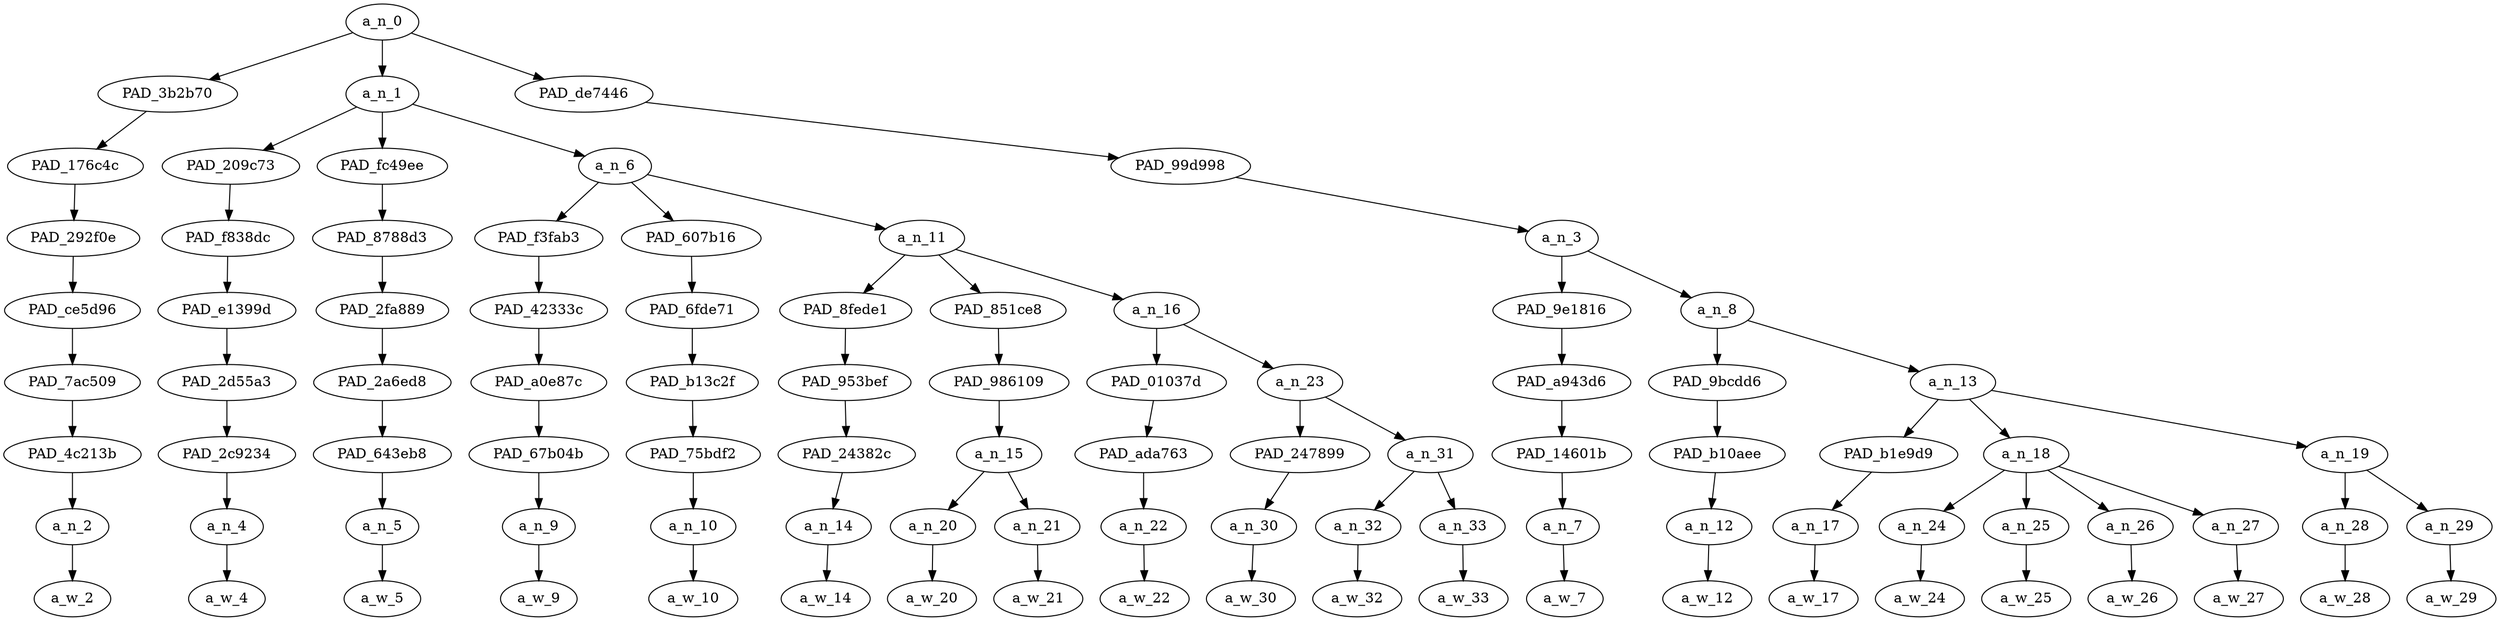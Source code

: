 strict digraph "" {
	a_n_0	[div_dir=1,
		index=0,
		level=8,
		pos="8.649691358024691,8!",
		text_span="[0, 1, 2, 3, 4, 5, 6, 7, 8, 9, 10, 11, 12, 13, 14, 15, 16, 17, 18, 19, 20]",
		value=1.00000001];
	PAD_3b2b70	[div_dir=1,
		index=1,
		level=7,
		pos="11.0,7!",
		text_span="[11]",
		value=0.02709874];
	a_n_0 -> PAD_3b2b70;
	a_n_1	[div_dir=1,
		index=0,
		level=7,
		pos="1.5324074074074077,7!",
		text_span="[0, 1, 2, 3, 4, 5, 6, 7, 8, 9, 10]",
		value=0.54084050];
	a_n_0 -> a_n_1;
	PAD_de7446	[div_dir=1,
		index=2,
		level=7,
		pos="13.416666666666668,7!",
		text_span="[12, 13, 14, 15, 16, 17, 18, 19, 20]",
		value=0.43087499];
	a_n_0 -> PAD_de7446;
	PAD_176c4c	[div_dir=1,
		index=3,
		level=6,
		pos="11.0,6!",
		text_span="[11]",
		value=0.02709874];
	PAD_3b2b70 -> PAD_176c4c;
	PAD_292f0e	[div_dir=1,
		index=5,
		level=5,
		pos="11.0,5!",
		text_span="[11]",
		value=0.02709874];
	PAD_176c4c -> PAD_292f0e;
	PAD_ce5d96	[div_dir=1,
		index=7,
		level=4,
		pos="11.0,4!",
		text_span="[11]",
		value=0.02709874];
	PAD_292f0e -> PAD_ce5d96;
	PAD_7ac509	[div_dir=1,
		index=8,
		level=3,
		pos="11.0,3!",
		text_span="[11]",
		value=0.02709874];
	PAD_ce5d96 -> PAD_7ac509;
	PAD_4c213b	[div_dir=1,
		index=9,
		level=2,
		pos="11.0,2!",
		text_span="[11]",
		value=0.02709874];
	PAD_7ac509 -> PAD_4c213b;
	a_n_2	[div_dir=1,
		index=11,
		level=1,
		pos="11.0,1!",
		text_span="[11]",
		value=0.02709874];
	PAD_4c213b -> a_n_2;
	a_w_2	[div_dir=0,
		index=11,
		level=0,
		pos="11,0!",
		text_span="[11]",
		value=but];
	a_n_2 -> a_w_2;
	PAD_209c73	[div_dir=1,
		index=0,
		level=6,
		pos="0.0,6!",
		text_span="[0]",
		value=0.06010656];
	a_n_1 -> PAD_209c73;
	PAD_fc49ee	[div_dir=1,
		index=1,
		level=6,
		pos="1.0,6!",
		text_span="[1]",
		value=0.04012882];
	a_n_1 -> PAD_fc49ee;
	a_n_6	[div_dir=1,
		index=2,
		level=6,
		pos="3.5972222222222228,6!",
		text_span="[2, 3, 4, 5, 6, 7, 8, 9, 10]",
		value=0.43962473];
	a_n_1 -> a_n_6;
	PAD_f838dc	[div_dir=1,
		index=0,
		level=5,
		pos="0.0,5!",
		text_span="[0]",
		value=0.06010656];
	PAD_209c73 -> PAD_f838dc;
	PAD_e1399d	[div_dir=1,
		index=0,
		level=4,
		pos="0.0,4!",
		text_span="[0]",
		value=0.06010656];
	PAD_f838dc -> PAD_e1399d;
	PAD_2d55a3	[div_dir=1,
		index=0,
		level=3,
		pos="0.0,3!",
		text_span="[0]",
		value=0.06010656];
	PAD_e1399d -> PAD_2d55a3;
	PAD_2c9234	[div_dir=1,
		index=0,
		level=2,
		pos="0.0,2!",
		text_span="[0]",
		value=0.06010656];
	PAD_2d55a3 -> PAD_2c9234;
	a_n_4	[div_dir=1,
		index=0,
		level=1,
		pos="0.0,1!",
		text_span="[0]",
		value=0.06010656];
	PAD_2c9234 -> a_n_4;
	a_w_4	[div_dir=0,
		index=0,
		level=0,
		pos="0,0!",
		text_span="[0]",
		value=well];
	a_n_4 -> a_w_4;
	PAD_8788d3	[div_dir=1,
		index=1,
		level=5,
		pos="1.0,5!",
		text_span="[1]",
		value=0.04012882];
	PAD_fc49ee -> PAD_8788d3;
	PAD_2fa889	[div_dir=1,
		index=1,
		level=4,
		pos="1.0,4!",
		text_span="[1]",
		value=0.04012882];
	PAD_8788d3 -> PAD_2fa889;
	PAD_2a6ed8	[div_dir=1,
		index=1,
		level=3,
		pos="1.0,3!",
		text_span="[1]",
		value=0.04012882];
	PAD_2fa889 -> PAD_2a6ed8;
	PAD_643eb8	[div_dir=1,
		index=1,
		level=2,
		pos="1.0,2!",
		text_span="[1]",
		value=0.04012882];
	PAD_2a6ed8 -> PAD_643eb8;
	a_n_5	[div_dir=1,
		index=1,
		level=1,
		pos="1.0,1!",
		text_span="[1]",
		value=0.04012882];
	PAD_643eb8 -> a_n_5;
	a_w_5	[div_dir=0,
		index=1,
		level=0,
		pos="1,0!",
		text_span="[1]",
		value=ya];
	a_n_5 -> a_w_5;
	PAD_f3fab3	[div_dir=1,
		index=2,
		level=5,
		pos="2.0,5!",
		text_span="[2]",
		value=0.03634812];
	a_n_6 -> PAD_f3fab3;
	PAD_607b16	[div_dir=1,
		index=3,
		level=5,
		pos="3.0,5!",
		text_span="[3]",
		value=0.03295817];
	a_n_6 -> PAD_607b16;
	a_n_11	[div_dir=1,
		index=4,
		level=5,
		pos="5.791666666666667,5!",
		text_span="[4, 5, 6, 7, 8, 9, 10]",
		value=0.36942240];
	a_n_6 -> a_n_11;
	PAD_42333c	[div_dir=1,
		index=2,
		level=4,
		pos="2.0,4!",
		text_span="[2]",
		value=0.03634812];
	PAD_f3fab3 -> PAD_42333c;
	PAD_a0e87c	[div_dir=1,
		index=2,
		level=3,
		pos="2.0,3!",
		text_span="[2]",
		value=0.03634812];
	PAD_42333c -> PAD_a0e87c;
	PAD_67b04b	[div_dir=1,
		index=2,
		level=2,
		pos="2.0,2!",
		text_span="[2]",
		value=0.03634812];
	PAD_a0e87c -> PAD_67b04b;
	a_n_9	[div_dir=1,
		index=2,
		level=1,
		pos="2.0,1!",
		text_span="[2]",
		value=0.03634812];
	PAD_67b04b -> a_n_9;
	a_w_9	[div_dir=0,
		index=2,
		level=0,
		pos="2,0!",
		text_span="[2]",
		value=can];
	a_n_9 -> a_w_9;
	PAD_6fde71	[div_dir=1,
		index=3,
		level=4,
		pos="3.0,4!",
		text_span="[3]",
		value=0.03295817];
	PAD_607b16 -> PAD_6fde71;
	PAD_b13c2f	[div_dir=1,
		index=3,
		level=3,
		pos="3.0,3!",
		text_span="[3]",
		value=0.03295817];
	PAD_6fde71 -> PAD_b13c2f;
	PAD_75bdf2	[div_dir=1,
		index=3,
		level=2,
		pos="3.0,2!",
		text_span="[3]",
		value=0.03295817];
	PAD_b13c2f -> PAD_75bdf2;
	a_n_10	[div_dir=1,
		index=3,
		level=1,
		pos="3.0,1!",
		text_span="[3]",
		value=0.03295817];
	PAD_75bdf2 -> a_n_10;
	a_w_10	[div_dir=0,
		index=3,
		level=0,
		pos="3,0!",
		text_span="[3]",
		value=not];
	a_n_10 -> a_w_10;
	PAD_8fede1	[div_dir=1,
		index=4,
		level=4,
		pos="4.0,4!",
		text_span="[4]",
		value=0.03068250];
	a_n_11 -> PAD_8fede1;
	PAD_851ce8	[div_dir=1,
		index=5,
		level=4,
		pos="5.5,4!",
		text_span="[5, 6]",
		value=0.14817784];
	a_n_11 -> PAD_851ce8;
	a_n_16	[div_dir=1,
		index=6,
		level=4,
		pos="7.875,4!",
		text_span="[7, 8, 9, 10]",
		value=0.18963357];
	a_n_11 -> a_n_16;
	PAD_953bef	[div_dir=1,
		index=4,
		level=3,
		pos="4.0,3!",
		text_span="[4]",
		value=0.03068250];
	PAD_8fede1 -> PAD_953bef;
	PAD_24382c	[div_dir=1,
		index=4,
		level=2,
		pos="4.0,2!",
		text_span="[4]",
		value=0.03068250];
	PAD_953bef -> PAD_24382c;
	a_n_14	[div_dir=1,
		index=4,
		level=1,
		pos="4.0,1!",
		text_span="[4]",
		value=0.03068250];
	PAD_24382c -> a_n_14;
	a_w_14	[div_dir=0,
		index=4,
		level=0,
		pos="4,0!",
		text_span="[4]",
		value=take];
	a_n_14 -> a_w_14;
	PAD_986109	[div_dir=1,
		index=5,
		level=3,
		pos="5.5,3!",
		text_span="[5, 6]",
		value=0.14817784];
	PAD_851ce8 -> PAD_986109;
	a_n_15	[div_dir=1,
		index=5,
		level=2,
		pos="5.5,2!",
		text_span="[5, 6]",
		value=0.14817784];
	PAD_986109 -> a_n_15;
	a_n_20	[div_dir=1,
		index=5,
		level=1,
		pos="5.0,1!",
		text_span="[5]",
		value=0.03725737];
	a_n_15 -> a_n_20;
	a_n_21	[div_dir=1,
		index=6,
		level=1,
		pos="6.0,1!",
		text_span="[6]",
		value=0.11016317];
	a_n_15 -> a_n_21;
	a_w_20	[div_dir=0,
		index=5,
		level=0,
		pos="5,0!",
		text_span="[5]",
		value=the];
	a_n_20 -> a_w_20;
	a_w_21	[div_dir=0,
		index=6,
		level=0,
		pos="6,0!",
		text_span="[6]",
		value=nigger];
	a_n_21 -> a_w_21;
	PAD_01037d	[div_dir=1,
		index=6,
		level=3,
		pos="7.0,3!",
		text_span="[7]",
		value=0.03633941];
	a_n_16 -> PAD_01037d;
	a_n_23	[div_dir=1,
		index=7,
		level=3,
		pos="8.75,3!",
		text_span="[8, 9, 10]",
		value=0.15273034];
	a_n_16 -> a_n_23;
	PAD_ada763	[div_dir=1,
		index=6,
		level=2,
		pos="7.0,2!",
		text_span="[7]",
		value=0.03633941];
	PAD_01037d -> PAD_ada763;
	a_n_22	[div_dir=1,
		index=7,
		level=1,
		pos="7.0,1!",
		text_span="[7]",
		value=0.03633941];
	PAD_ada763 -> a_n_22;
	a_w_22	[div_dir=0,
		index=7,
		level=0,
		pos="7,0!",
		text_span="[7]",
		value=out];
	a_n_22 -> a_w_22;
	PAD_247899	[div_dir=1,
		index=7,
		level=2,
		pos="8.0,2!",
		text_span="[8]",
		value=0.02612785];
	a_n_23 -> PAD_247899;
	a_n_31	[div_dir=1,
		index=8,
		level=2,
		pos="9.5,2!",
		text_span="[9, 10]",
		value=0.12608832];
	a_n_23 -> a_n_31;
	a_n_30	[div_dir=1,
		index=8,
		level=1,
		pos="8.0,1!",
		text_span="[8]",
		value=0.02612785];
	PAD_247899 -> a_n_30;
	a_w_30	[div_dir=0,
		index=8,
		level=0,
		pos="8,0!",
		text_span="[8]",
		value=of];
	a_n_30 -> a_w_30;
	a_n_32	[div_dir=1,
		index=9,
		level=1,
		pos="9.0,1!",
		text_span="[9]",
		value=0.02849998];
	a_n_31 -> a_n_32;
	a_n_33	[div_dir=1,
		index=10,
		level=1,
		pos="10.0,1!",
		text_span="[10]",
		value=0.09707074];
	a_n_31 -> a_n_33;
	a_w_32	[div_dir=0,
		index=9,
		level=0,
		pos="9,0!",
		text_span="[9]",
		value=the1];
	a_n_32 -> a_w_32;
	a_w_33	[div_dir=0,
		index=10,
		level=0,
		pos="10,0!",
		text_span="[10]",
		value=nigger1];
	a_n_33 -> a_w_33;
	PAD_99d998	[div_dir=1,
		index=4,
		level=6,
		pos="13.416666666666668,6!",
		text_span="[12, 13, 14, 15, 16, 17, 18, 19, 20]",
		value=0.43087499];
	PAD_de7446 -> PAD_99d998;
	a_n_3	[div_dir=1,
		index=6,
		level=5,
		pos="13.416666666666668,5!",
		text_span="[12, 13, 14, 15, 16, 17, 18, 19, 20]",
		value=0.43087499];
	PAD_99d998 -> a_n_3;
	PAD_9e1816	[div_dir=1,
		index=8,
		level=4,
		pos="12.0,4!",
		text_span="[12]",
		value=0.03132946];
	a_n_3 -> PAD_9e1816;
	a_n_8	[div_dir=1,
		index=9,
		level=4,
		pos="14.833333333333334,4!",
		text_span="[13, 14, 15, 16, 17, 18, 19, 20]",
		value=0.39885050];
	a_n_3 -> a_n_8;
	PAD_a943d6	[div_dir=1,
		index=9,
		level=3,
		pos="12.0,3!",
		text_span="[12]",
		value=0.03132946];
	PAD_9e1816 -> PAD_a943d6;
	PAD_14601b	[div_dir=1,
		index=10,
		level=2,
		pos="12.0,2!",
		text_span="[12]",
		value=0.03132946];
	PAD_a943d6 -> PAD_14601b;
	a_n_7	[div_dir=1,
		index=12,
		level=1,
		pos="12.0,1!",
		text_span="[12]",
		value=0.03132946];
	PAD_14601b -> a_n_7;
	a_w_7	[div_dir=0,
		index=12,
		level=0,
		pos="12,0!",
		text_span="[12]",
		value=you];
	a_n_7 -> a_w_7;
	PAD_9bcdd6	[div_dir=1,
		index=10,
		level=3,
		pos="13.0,3!",
		text_span="[13]",
		value=0.02640805];
	a_n_8 -> PAD_9bcdd6;
	a_n_13	[div_dir=1,
		index=11,
		level=3,
		pos="16.666666666666668,3!",
		text_span="[14, 15, 16, 17, 18, 19, 20]",
		value=0.37176248];
	a_n_8 -> a_n_13;
	PAD_b10aee	[div_dir=1,
		index=11,
		level=2,
		pos="13.0,2!",
		text_span="[13]",
		value=0.02640805];
	PAD_9bcdd6 -> PAD_b10aee;
	a_n_12	[div_dir=1,
		index=13,
		level=1,
		pos="13.0,1!",
		text_span="[13]",
		value=0.02640805];
	PAD_b10aee -> a_n_12;
	a_w_12	[div_dir=0,
		index=13,
		level=0,
		pos="13,0!",
		text_span="[13]",
		value=can1];
	a_n_12 -> a_w_12;
	PAD_b1e9d9	[div_dir=1,
		index=12,
		level=2,
		pos="14.0,2!",
		text_span="[14]",
		value=0.02958099];
	a_n_13 -> PAD_b1e9d9;
	a_n_18	[div_dir=1,
		index=13,
		level=2,
		pos="16.5,2!",
		text_span="[15, 16, 17, 18]",
		value=0.26392445];
	a_n_13 -> a_n_18;
	a_n_19	[div_dir=1,
		index=14,
		level=2,
		pos="19.5,2!",
		text_span="[19, 20]",
		value=0.07757103];
	a_n_13 -> a_n_19;
	a_n_17	[div_dir=1,
		index=14,
		level=1,
		pos="14.0,1!",
		text_span="[14]",
		value=0.02958099];
	PAD_b1e9d9 -> a_n_17;
	a_w_17	[div_dir=0,
		index=14,
		level=0,
		pos="14,0!",
		text_span="[14]",
		value=leave];
	a_n_17 -> a_w_17;
	a_n_24	[div_dir=1,
		index=15,
		level=1,
		pos="15.0,1!",
		text_span="[15]",
		value=0.03014797];
	a_n_18 -> a_n_24;
	a_n_25	[div_dir=1,
		index=16,
		level=1,
		pos="16.0,1!",
		text_span="[16]",
		value=0.04348438];
	a_n_18 -> a_n_25;
	a_n_26	[div_dir=-1,
		index=17,
		level=1,
		pos="17.0,1!",
		text_span="[17]",
		value=0.03451631];
	a_n_18 -> a_n_26;
	a_n_27	[div_dir=1,
		index=18,
		level=1,
		pos="18.0,1!",
		text_span="[18]",
		value=0.15520377];
	a_n_18 -> a_n_27;
	a_w_24	[div_dir=0,
		index=15,
		level=0,
		pos="15,0!",
		text_span="[15]",
		value=the2];
	a_n_24 -> a_w_24;
	a_w_25	[div_dir=0,
		index=16,
		level=0,
		pos="16,0!",
		text_span="[16]",
		value=black];
	a_n_25 -> a_w_25;
	a_w_26	[div_dir=0,
		index=17,
		level=0,
		pos="17,0!",
		text_span="[17]",
		value=greasy];
	a_n_26 -> a_w_26;
	a_w_27	[div_dir=0,
		index=18,
		level=0,
		pos="18,0!",
		text_span="[18]",
		value=motherfuckers];
	a_n_27 -> a_w_27;
	a_n_28	[div_dir=1,
		index=19,
		level=1,
		pos="19.0,1!",
		text_span="[19]",
		value=0.03095809];
	a_n_19 -> a_n_28;
	a_n_29	[div_dir=1,
		index=20,
		level=1,
		pos="20.0,1!",
		text_span="[20]",
		value=0.04621674];
	a_n_19 -> a_n_29;
	a_w_28	[div_dir=0,
		index=19,
		level=0,
		pos="19,0!",
		text_span="[19]",
		value=in];
	a_n_28 -> a_w_28;
	a_w_29	[div_dir=0,
		index=20,
		level=0,
		pos="20,0!",
		text_span="[20]",
		value=china];
	a_n_29 -> a_w_29;
}
